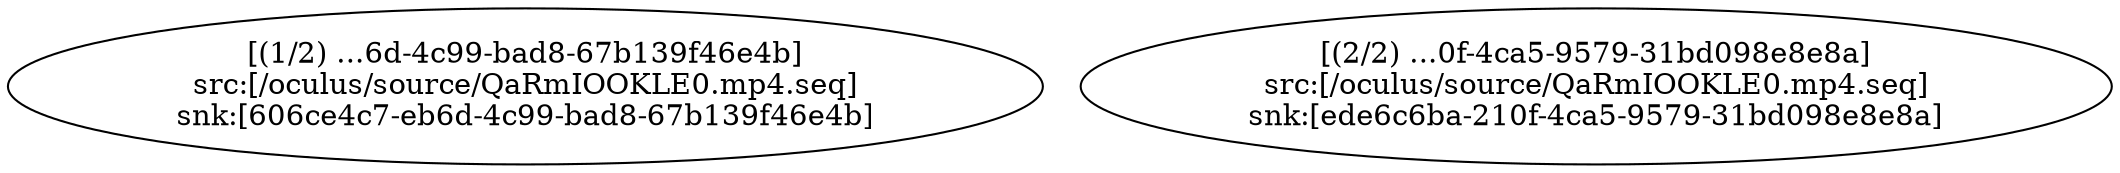 digraph G {
  1 [label = "[(1/2) ...6d-4c99-bad8-67b139f46e4b]\nsrc:[/oculus/source/QaRmIOOKLE0.mp4.seq]\nsnk:[606ce4c7-eb6d-4c99-bad8-67b139f46e4b]"];
  2 [label = "[(2/2) ...0f-4ca5-9579-31bd098e8e8a]\nsrc:[/oculus/source/QaRmIOOKLE0.mp4.seq]\nsnk:[ede6c6ba-210f-4ca5-9579-31bd098e8e8a]"];
}

